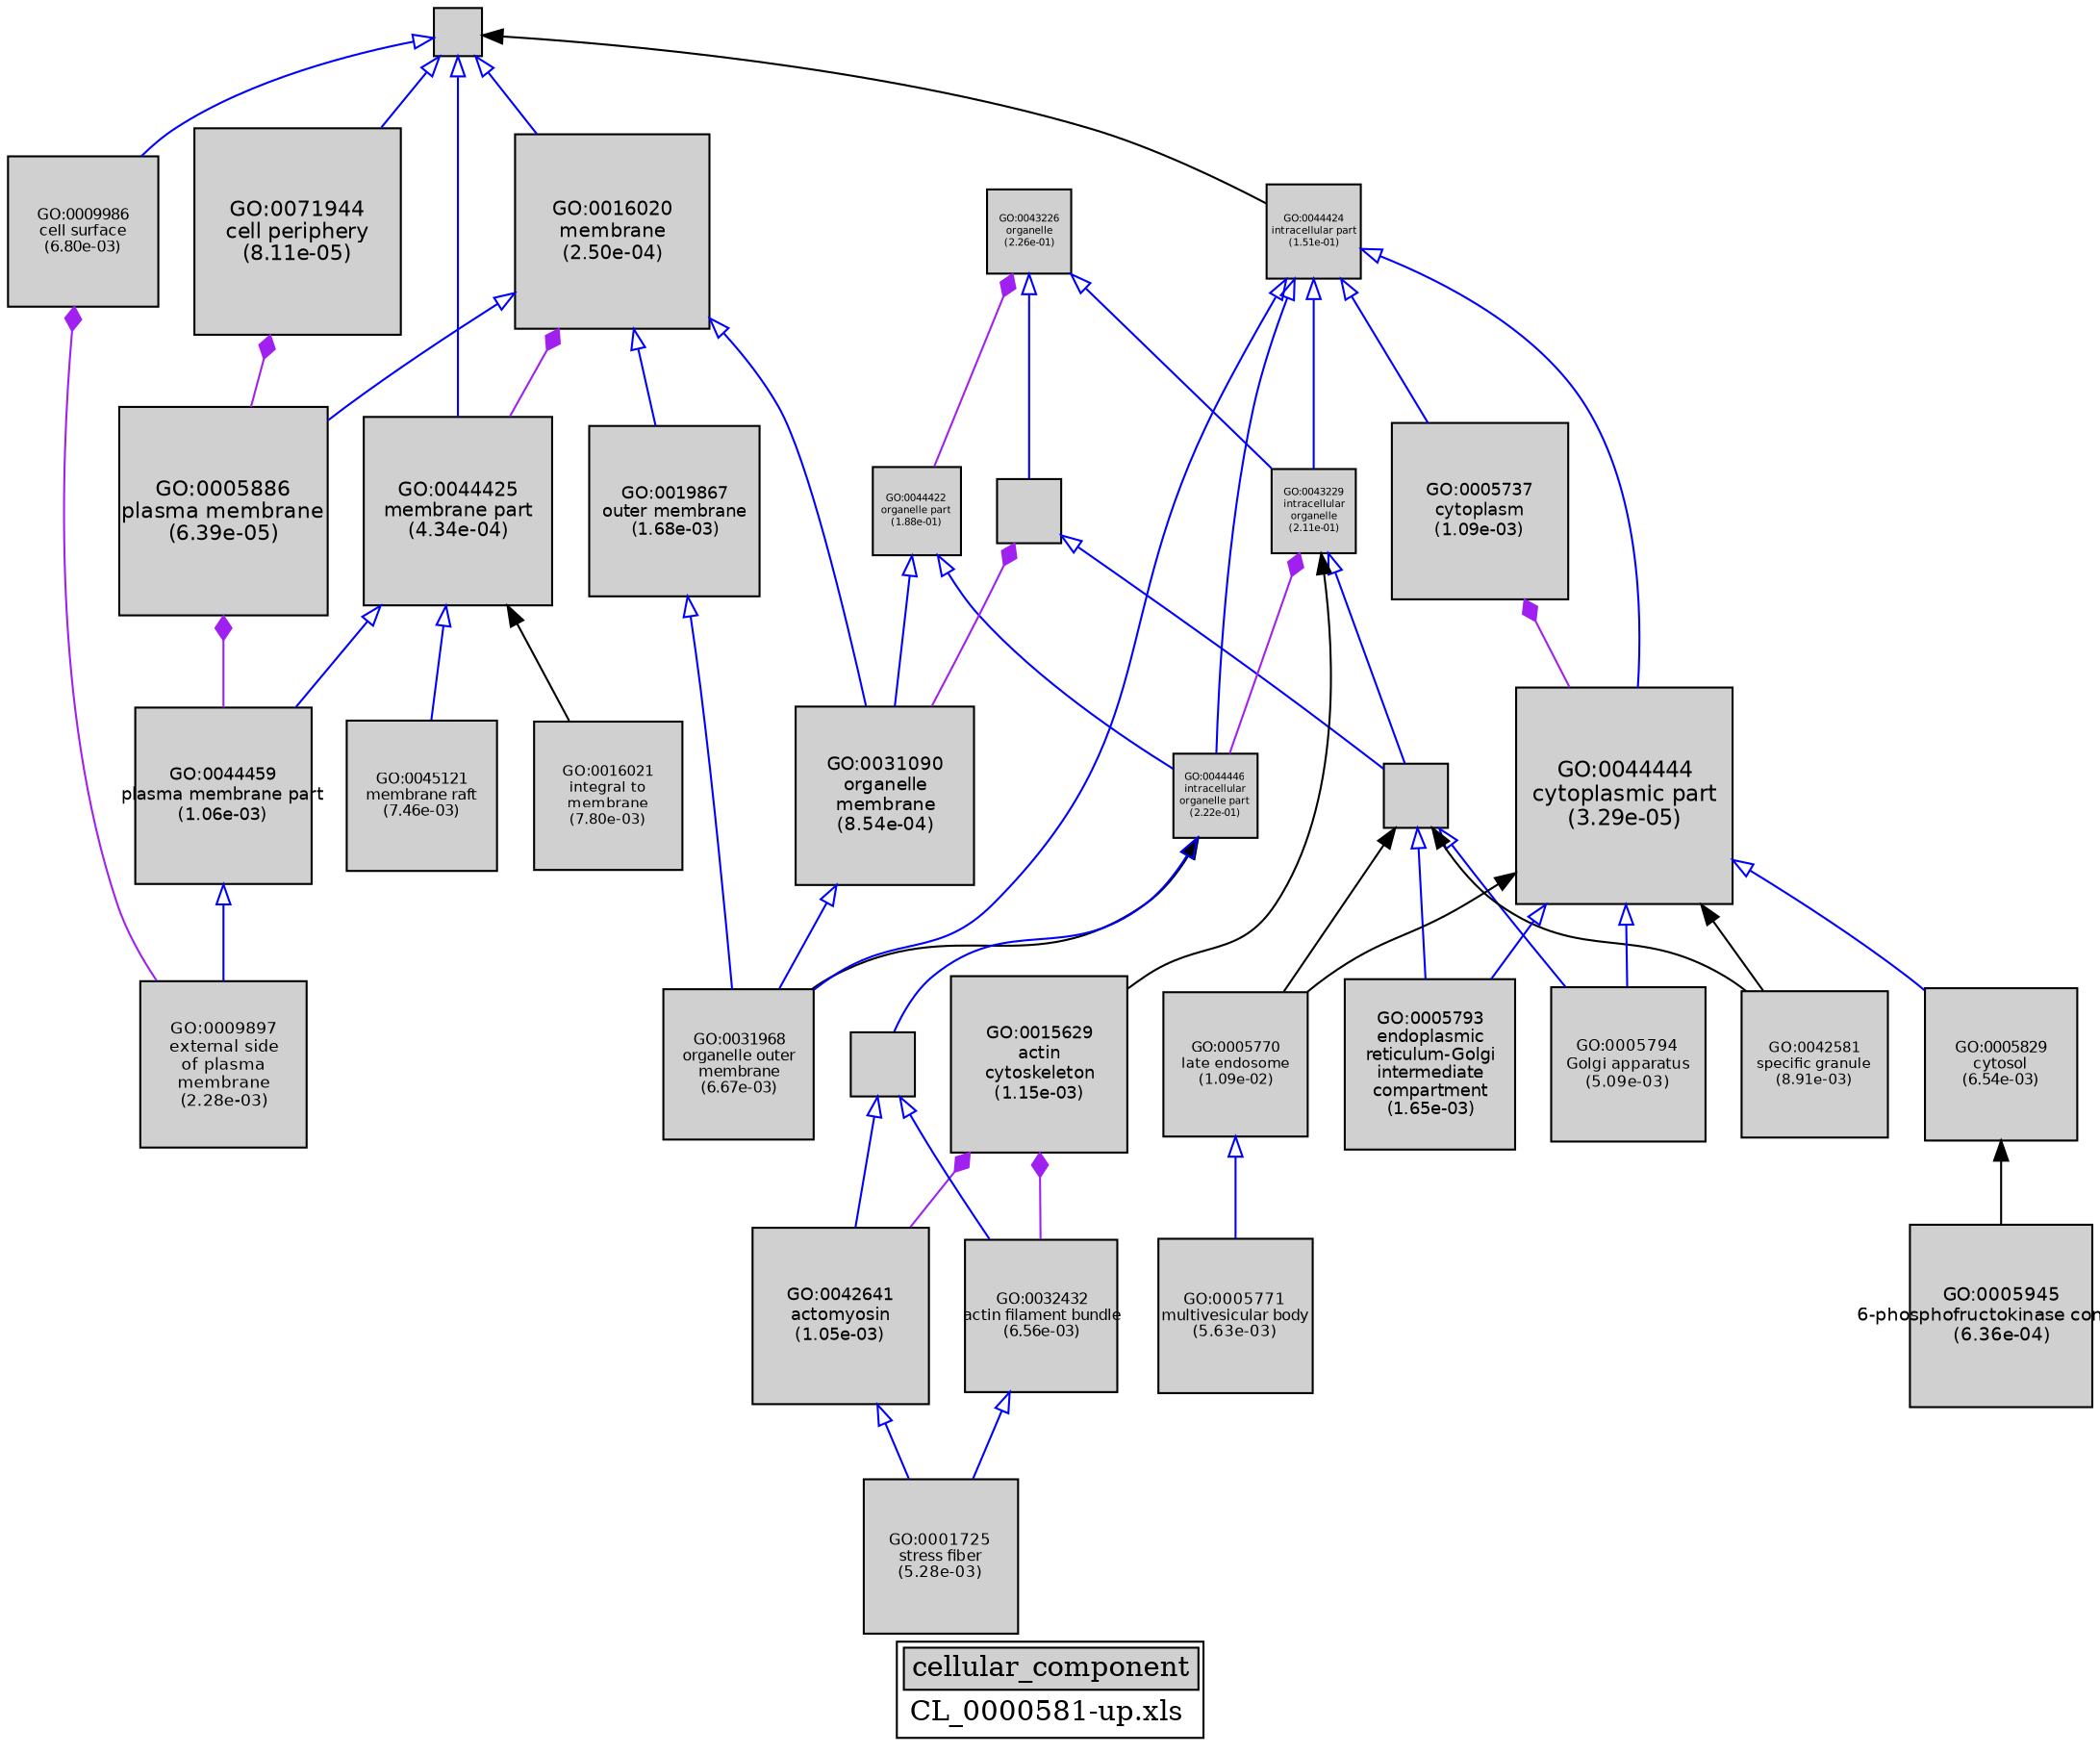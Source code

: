digraph "cellular_component" {
graph [ bgcolor = "#FFFFFF", label = <<TABLE COLOR="black" BGCOLOR="white"><TR><TD COLSPAN="2" BGCOLOR="#D0D0D0"><FONT COLOR="black">cellular_component</FONT></TD></TR><TR><TD BORDER="0">CL_0000581-up.xls</TD></TR></TABLE>> ];
node [ fontname = "Helvetica" ];

subgraph "nodes" {

node [ style = "filled", fixedsize = "true", width = 1, shape = "box", fontsize = 9, fillcolor = "#D0D0D0", fontcolor = "black", color = "black" ];

"GO:0043231" [ URL = "#GO:0043231", label = "", width = 0.446185648164, shape = "box", height = 0.446185648164 ];
"GO:0044464" [ URL = "#GO:0044464", label = "", width = 0.33529113319, shape = "box", height = 0.33529113319 ];
"GO:0031090" [ URL = "#GO:0031090", label = <<TABLE BORDER="0"><TR><TD>GO:0031090<BR/>organelle<BR/>membrane<BR/>(8.54e-04)</TD></TR></TABLE>>, width = 1.24236726546, shape = "box", fontsize = 8.94504431128, height = 1.24236726546 ];
"GO:0019867" [ URL = "#GO:0019867", label = <<TABLE BORDER="0"><TR><TD>GO:0019867<BR/>outer membrane<BR/>(1.68e-03)</TD></TR></TABLE>>, width = 1.181598228, shape = "box", fontsize = 8.50750724161, height = 1.181598228 ];
"GO:0031968" [ URL = "#GO:0031968", label = <<TABLE BORDER="0"><TR><TD>GO:0031968<BR/>organelle outer<BR/>membrane<BR/>(6.67e-03)</TD></TR></TABLE>>, width = 1.0475895062, shape = "box", fontsize = 7.5426444446, height = 1.0475895062 ];
"GO:0005945" [ URL = "#GO:0005945", label = <<TABLE BORDER="0"><TR><TD>GO:0005945<BR/>6-phosphofructokinase complex<BR/>(6.36e-04)</TD></TR></TABLE>>, width = 1.26788863247, shape = "box", fontsize = 9.12879815381, height = 1.26788863247 ];
"GO:0044422" [ URL = "#GO:0044422", label = <<TABLE BORDER="0"><TR><TD>GO:0044422<BR/>organelle part<BR/>(1.88e-01)</TD></TR></TABLE>>, width = 0.610495439117, shape = "box", fontsize = 5.0, height = 0.610495439117 ];
"GO:0005737" [ URL = "#GO:0005737", label = <<TABLE BORDER="0"><TR><TD>GO:0005737<BR/>cytoplasm<BR/>(1.09e-03)</TD></TR></TABLE>>, width = 1.22117727166, shape = "box", fontsize = 8.79247635595, height = 1.22117727166 ];
"GO:0044425" [ URL = "#GO:0044425", label = <<TABLE BORDER="0"><TR><TD>GO:0044425<BR/>membrane part<BR/>(4.34e-04)</TD></TR></TABLE>>, width = 1.30018299669, shape = "box", fontsize = 9.3613175762, height = 1.30018299669 ];
"GO:0005886" [ URL = "#GO:0005886", label = <<TABLE BORDER="0"><TR><TD>GO:0005886<BR/>plasma membrane<BR/>(6.39e-05)</TD></TR></TABLE>>, width = 1.45125124928, shape = "box", fontsize = 10.4490089948, height = 1.45125124928 ];
"GO:0071944" [ URL = "#GO:0071944", label = <<TABLE BORDER="0"><TR><TD>GO:0071944<BR/>cell periphery<BR/>(8.11e-05)</TD></TR></TABLE>>, width = 1.43327955329, shape = "box", fontsize = 10.3196127837, height = 1.43327955329 ];
"GO:0009986" [ URL = "#GO:0009986", label = <<TABLE BORDER="0"><TR><TD>GO:0009986<BR/>cell surface<BR/>(6.80e-03)</TD></TR></TABLE>>, width = 1.04552226635, shape = "box", fontsize = 7.52776031773, height = 1.04552226635 ];
"GO:0005829" [ URL = "#GO:0005829", label = <<TABLE BORDER="0"><TR><TD>GO:0005829<BR/>cytosol<BR/>(6.54e-03)</TD></TR></TABLE>>, width = 1.04959700502, shape = "box", fontsize = 7.55709843611, height = 1.04959700502 ];
"GO:0043227" [ URL = "#GO:0043227", label = "", width = 0.439205184629, shape = "box", height = 0.439205184629 ];
"GO:0016020" [ URL = "#GO:0016020", label = <<TABLE BORDER="0"><TR><TD>GO:0016020<BR/>membrane<BR/>(2.50e-04)</TD></TR></TABLE>>, width = 1.34531185347, shape = "box", fontsize = 9.68624534499, height = 1.34531185347 ];
"GO:0042641" [ URL = "#GO:0042641", label = <<TABLE BORDER="0"><TR><TD>GO:0042641<BR/>actomyosin<BR/>(1.05e-03)</TD></TR></TABLE>>, width = 1.22424880281, shape = "box", fontsize = 8.81459138023, height = 1.22424880281 ];
"GO:0044446" [ URL = "#GO:0044446", label = <<TABLE BORDER="0"><TR><TD>GO:0044446<BR/>intracellular<BR/>organelle part<BR/>(2.22e-01)</TD></TR></TABLE>>, width = 0.579958863287, shape = "box", fontsize = 5.0, height = 0.579958863287 ];
"GO:0005770" [ URL = "#GO:0005770", label = <<TABLE BORDER="0"><TR><TD>GO:0005770<BR/>late endosome<BR/>(1.09e-02)</TD></TR></TABLE>>, width = 0.995661320471, shape = "box", fontsize = 7.16876150739, height = 0.995661320471 ];
"GO:0009897" [ URL = "#GO:0009897", label = <<TABLE BORDER="0"><TR><TD>GO:0009897<BR/>external side<BR/>of plasma<BR/>membrane<BR/>(2.28e-03)</TD></TR></TABLE>>, width = 1.15338497021, shape = "box", fontsize = 8.30437178549, height = 1.15338497021 ];
"GO:0005793" [ URL = "#GO:0005793", label = <<TABLE BORDER="0"><TR><TD>GO:0005793<BR/>endoplasmic<BR/>reticulum-Golgi<BR/>intermediate<BR/>compartment<BR/>(1.65e-03)</TD></TR></TABLE>>, width = 1.18349446725, shape = "box", fontsize = 8.52116016421, height = 1.18349446725 ];
"GO:0043226" [ URL = "#GO:0043226", label = <<TABLE BORDER="0"><TR><TD>GO:0043226<BR/>organelle<BR/>(2.26e-01)</TD></TR></TABLE>>, width = 0.576921575201, shape = "box", fontsize = 5.0, height = 0.576921575201 ];
"GO:0015629" [ URL = "#GO:0015629", label = <<TABLE BORDER="0"><TR><TD>GO:0015629<BR/>actin<BR/>cytoskeleton<BR/>(1.15e-03)</TD></TR></TABLE>>, width = 1.21636425248, shape = "box", fontsize = 8.75782261787, height = 1.21636425248 ];
"GO:0043229" [ URL = "#GO:0043229", label = <<TABLE BORDER="0"><TR><TD>GO:0043229<BR/>intracellular<BR/>organelle<BR/>(2.11e-01)</TD></TR></TABLE>>, width = 0.589602564057, shape = "box", fontsize = 5.0, height = 0.589602564057 ];
"GO:0005771" [ URL = "#GO:0005771", label = <<TABLE BORDER="0"><TR><TD>GO:0005771<BR/>multivesicular body<BR/>(5.63e-03)</TD></TR></TABLE>>, width = 1.0648666257, shape = "box", fontsize = 7.66703970506, height = 1.0648666257 ];
"GO:0005794" [ URL = "#GO:0005794", label = <<TABLE BORDER="0"><TR><TD>GO:0005794<BR/>Golgi apparatus<BR/>(5.09e-03)</TD></TR></TABLE>>, width = 1.0752221041, shape = "box", fontsize = 7.74159914952, height = 1.0752221041 ];
"GO:0044444" [ URL = "#GO:0044444", label = <<TABLE BORDER="0"><TR><TD>GO:0044444<BR/>cytoplasmic part<BR/>(3.29e-05)</TD></TR></TABLE>>, width = 1.5, shape = "box", fontsize = 10.8, height = 1.5 ];
"GO:0044459" [ URL = "#GO:0044459", label = <<TABLE BORDER="0"><TR><TD>GO:0044459<BR/>plasma membrane part<BR/>(1.06e-03)</TD></TR></TABLE>>, width = 1.2231818347, shape = "box", fontsize = 8.80690920984, height = 1.2231818347 ];
"GO:0016021" [ URL = "#GO:0016021", label = <<TABLE BORDER="0"><TR><TD>GO:0016021<BR/>integral to<BR/>membrane<BR/>(7.80e-03)</TD></TR></TABLE>>, width = 1.03119200829, shape = "box", fontsize = 7.42458245972, height = 1.03119200829 ];
"GO:0042581" [ URL = "#GO:0042581", label = <<TABLE BORDER="0"><TR><TD>GO:0042581<BR/>specific granule<BR/>(8.91e-03)</TD></TR></TABLE>>, width = 1.01712265287, shape = "box", fontsize = 7.32328310064, height = 1.01712265287 ];
"GO:0001725" [ URL = "#GO:0001725", label = <<TABLE BORDER="0"><TR><TD>GO:0001725<BR/>stress fiber<BR/>(5.28e-03)</TD></TR></TABLE>>, width = 1.07141190494, shape = "box", fontsize = 7.71416571555, height = 1.07141190494 ];
"GO:0044430" [ URL = "#GO:0044430", label = "", width = 0.438804648109, shape = "box", height = 0.438804648109 ];
"GO:0044424" [ URL = "#GO:0044424", label = <<TABLE BORDER="0"><TR><TD>GO:0044424<BR/>intracellular part<BR/>(1.51e-01)</TD></TR></TABLE>>, width = 0.648431987844, shape = "box", fontsize = 5.0, height = 0.648431987844 ];
"GO:0045121" [ URL = "#GO:0045121", label = <<TABLE BORDER="0"><TR><TD>GO:0045121<BR/>membrane raft<BR/>(7.46e-03)</TD></TR></TABLE>>, width = 1.03582462331, shape = "box", fontsize = 7.45793728783, height = 1.03582462331 ];
"GO:0032432" [ URL = "#GO:0032432", label = <<TABLE BORDER="0"><TR><TD>GO:0032432<BR/>actin filament bundle<BR/>(6.56e-03)</TD></TR></TABLE>>, width = 1.04929047149, shape = "box", fontsize = 7.55489139471, height = 1.04929047149 ];
}
subgraph "edges" {


edge [ dir = "back", weight = 1 ];
subgraph "regulates" {


edge [ color = "cyan", arrowtail = "none" ];
subgraph "positive" {


edge [ color = "green", arrowtail = "vee" ];
}
subgraph "negative" {


edge [ color = "red", arrowtail = "tee" ];
}
}
subgraph "part_of" {


edge [ color = "purple", arrowtail = "diamond", weight = 2.5 ];
"GO:0043226" -> "GO:0044422";
"GO:0005737" -> "GO:0044444";
"GO:0005886" -> "GO:0044459";
"GO:0009986" -> "GO:0009897";
"GO:0015629" -> "GO:0032432";
"GO:0015629" -> "GO:0042641";
"GO:0016020" -> "GO:0044425";
"GO:0043227" -> "GO:0031090";
"GO:0071944" -> "GO:0005886";
"GO:0043229" -> "GO:0044446";
}
subgraph "is_a" {


edge [ color = "blue", arrowtail = "empty", weight = 5.0 ];
"GO:0044424" -> "GO:0031968";
"GO:0005770" -> "GO:0005771";
"GO:0044459" -> "GO:0009897";
"GO:0043229" -> "GO:0043231";
"GO:0043227" -> "GO:0043231";
"GO:0044424" -> "GO:0043229";
"GO:0016020" -> "GO:0005886";
"GO:0044422" -> "GO:0044446";
"GO:0044425" -> "GO:0045121";
"GO:0044464" -> "GO:0009986";
"GO:0043226" -> "GO:0043227";
"GO:0044430" -> "GO:0042641";
"GO:0044422" -> "GO:0031090";
"GO:0016020" -> "GO:0031090";
"GO:0043226" -> "GO:0043229";
"GO:0044444" -> "GO:0005829";
"GO:0032432" -> "GO:0001725";
"GO:0016020" -> "GO:0019867";
"GO:0044464" -> "GO:0016020";
"GO:0044444" -> "GO:0005793";
"GO:0044430" -> "GO:0032432";
"GO:0044425" -> "GO:0044459";
"GO:0044424" -> "GO:0044444";
"GO:0031090" -> "GO:0031968";
"GO:0044464" -> "GO:0044425";
"GO:0044424" -> "GO:0005737";
"GO:0043231" -> "GO:0005793";
"GO:0042641" -> "GO:0001725";
"GO:0044444" -> "GO:0005794";
"GO:0044446" -> "GO:0044430";
"GO:0044424" -> "GO:0044446";
"GO:0019867" -> "GO:0031968";
"GO:0044464" -> "GO:0071944";
"GO:0043231" -> "GO:0005794";
}
"GO:0044446" -> "GO:0031968";
"GO:0043231" -> "GO:0042581";
"GO:0044425" -> "GO:0016021";
"GO:0043229" -> "GO:0015629";
"GO:0005829" -> "GO:0005945";
"GO:0043231" -> "GO:0005770";
"GO:0044444" -> "GO:0042581";
"GO:0044444" -> "GO:0005770";
"GO:0044464" -> "GO:0044424";
}
}
